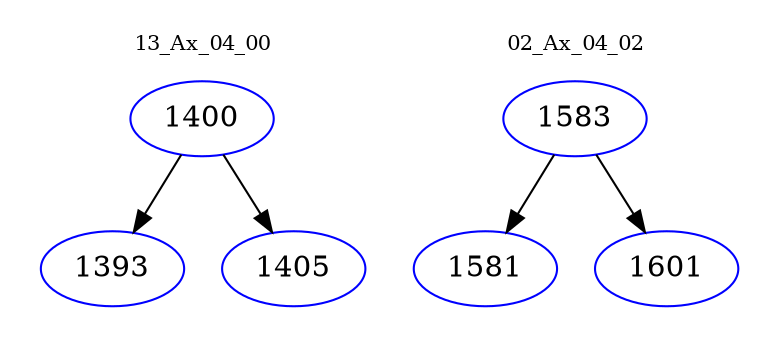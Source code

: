 digraph{
subgraph cluster_0 {
color = white
label = "13_Ax_04_00";
fontsize=10;
T0_1400 [label="1400", color="blue"]
T0_1400 -> T0_1393 [color="black"]
T0_1393 [label="1393", color="blue"]
T0_1400 -> T0_1405 [color="black"]
T0_1405 [label="1405", color="blue"]
}
subgraph cluster_1 {
color = white
label = "02_Ax_04_02";
fontsize=10;
T1_1583 [label="1583", color="blue"]
T1_1583 -> T1_1581 [color="black"]
T1_1581 [label="1581", color="blue"]
T1_1583 -> T1_1601 [color="black"]
T1_1601 [label="1601", color="blue"]
}
}
